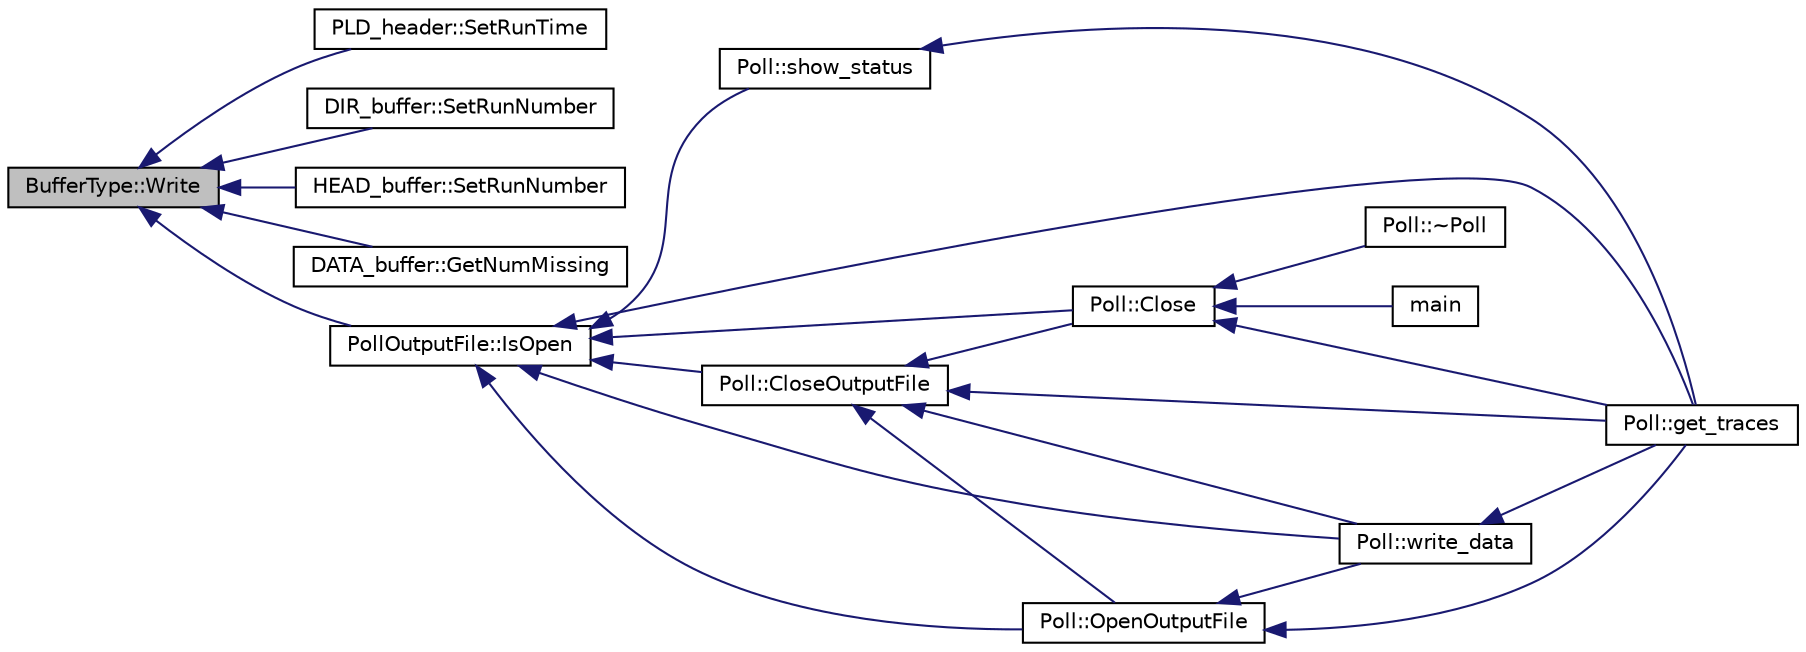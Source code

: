 digraph "BufferType::Write"
{
  edge [fontname="Helvetica",fontsize="10",labelfontname="Helvetica",labelfontsize="10"];
  node [fontname="Helvetica",fontsize="10",shape=record];
  rankdir="LR";
  Node1 [label="BufferType::Write",height=0.2,width=0.4,color="black", fillcolor="grey75", style="filled", fontcolor="black"];
  Node1 -> Node2 [dir="back",color="midnightblue",fontsize="10",style="solid",fontname="Helvetica"];
  Node2 [label="PLD_header::SetRunTime",height=0.2,width=0.4,color="black", fillcolor="white", style="filled",URL="$de/deb/class_p_l_d__header.html#abb25a8ddc6693e160ff12a61ba583f59"];
  Node1 -> Node3 [dir="back",color="midnightblue",fontsize="10",style="solid",fontname="Helvetica"];
  Node3 [label="DIR_buffer::SetRunNumber",height=0.2,width=0.4,color="black", fillcolor="white", style="filled",URL="$d2/deb/class_d_i_r__buffer.html#a29acb60844994432a8c1aae9f02bda07"];
  Node1 -> Node4 [dir="back",color="midnightblue",fontsize="10",style="solid",fontname="Helvetica"];
  Node4 [label="HEAD_buffer::SetRunNumber",height=0.2,width=0.4,color="black", fillcolor="white", style="filled",URL="$d8/d68/class_h_e_a_d__buffer.html#a6e2bc688cc758a2035d757283a15f0ec"];
  Node1 -> Node5 [dir="back",color="midnightblue",fontsize="10",style="solid",fontname="Helvetica"];
  Node5 [label="DATA_buffer::GetNumMissing",height=0.2,width=0.4,color="black", fillcolor="white", style="filled",URL="$d0/dff/class_d_a_t_a__buffer.html#a86c59c224aa4a9b86dc8c06da3bf3997",tooltip="Return the number of missing or dropped spill chunks. "];
  Node1 -> Node6 [dir="back",color="midnightblue",fontsize="10",style="solid",fontname="Helvetica"];
  Node6 [label="PollOutputFile::IsOpen",height=0.2,width=0.4,color="black", fillcolor="white", style="filled",URL="$dd/dcd/class_poll_output_file.html#a272261d64518ff684d1ffd2b625fb47e",tooltip="Return true if an output file is open and writable and false otherwise. "];
  Node6 -> Node7 [dir="back",color="midnightblue",fontsize="10",style="solid",fontname="Helvetica"];
  Node7 [label="Poll::Close",height=0.2,width=0.4,color="black", fillcolor="white", style="filled",URL="$d6/db0/class_poll.html#ab16cd3eb72cac653541300cb6536e710",tooltip="Close the sockets, any open files, and clean up. "];
  Node7 -> Node8 [dir="back",color="midnightblue",fontsize="10",style="solid",fontname="Helvetica"];
  Node8 [label="main",height=0.2,width=0.4,color="black", fillcolor="white", style="filled",URL="$d1/d50/poll2_8cpp.html#a0ddf1224851353fc92bfbff6f499fa97"];
  Node7 -> Node9 [dir="back",color="midnightblue",fontsize="10",style="solid",fontname="Helvetica"];
  Node9 [label="Poll::~Poll",height=0.2,width=0.4,color="black", fillcolor="white", style="filled",URL="$d6/db0/class_poll.html#ab99bf5ecc1992b6023e19fbb6b321f7a",tooltip="Destructor. "];
  Node7 -> Node10 [dir="back",color="midnightblue",fontsize="10",style="solid",fontname="Helvetica"];
  Node10 [label="Poll::get_traces",height=0.2,width=0.4,color="black", fillcolor="white", style="filled",URL="$d6/db0/class_poll.html#a7bc77d04169be53d1a3553e0a55932d6",tooltip="Acquire raw traces from a pixie module. "];
  Node6 -> Node11 [dir="back",color="midnightblue",fontsize="10",style="solid",fontname="Helvetica"];
  Node11 [label="Poll::CloseOutputFile",height=0.2,width=0.4,color="black", fillcolor="white", style="filled",URL="$d6/db0/class_poll.html#a4f280e910a51c786a7b8e390921fa106",tooltip="Close the current output file, if one is open. "];
  Node11 -> Node7 [dir="back",color="midnightblue",fontsize="10",style="solid",fontname="Helvetica"];
  Node11 -> Node12 [dir="back",color="midnightblue",fontsize="10",style="solid",fontname="Helvetica"];
  Node12 [label="Poll::OpenOutputFile",height=0.2,width=0.4,color="black", fillcolor="white", style="filled",URL="$d6/db0/class_poll.html#adee13ef275973679b5524868be3cdc9c",tooltip="Opens a new file if no file is currently open. "];
  Node12 -> Node13 [dir="back",color="midnightblue",fontsize="10",style="solid",fontname="Helvetica"];
  Node13 [label="Poll::write_data",height=0.2,width=0.4,color="black", fillcolor="white", style="filled",URL="$d6/db0/class_poll.html#aa11d7496ff1d7eb58f6833822236bcac",tooltip="Write a data spill to disk. "];
  Node13 -> Node10 [dir="back",color="midnightblue",fontsize="10",style="solid",fontname="Helvetica"];
  Node12 -> Node10 [dir="back",color="midnightblue",fontsize="10",style="solid",fontname="Helvetica"];
  Node11 -> Node13 [dir="back",color="midnightblue",fontsize="10",style="solid",fontname="Helvetica"];
  Node11 -> Node10 [dir="back",color="midnightblue",fontsize="10",style="solid",fontname="Helvetica"];
  Node6 -> Node12 [dir="back",color="midnightblue",fontsize="10",style="solid",fontname="Helvetica"];
  Node6 -> Node13 [dir="back",color="midnightblue",fontsize="10",style="solid",fontname="Helvetica"];
  Node6 -> Node14 [dir="back",color="midnightblue",fontsize="10",style="solid",fontname="Helvetica"];
  Node14 [label="Poll::show_status",height=0.2,width=0.4,color="black", fillcolor="white", style="filled",URL="$d6/db0/class_poll.html#a6380e68b8ff0a5c61e1cd0e23dd6691d",tooltip="Display run status information. "];
  Node14 -> Node10 [dir="back",color="midnightblue",fontsize="10",style="solid",fontname="Helvetica"];
  Node6 -> Node10 [dir="back",color="midnightblue",fontsize="10",style="solid",fontname="Helvetica"];
}
